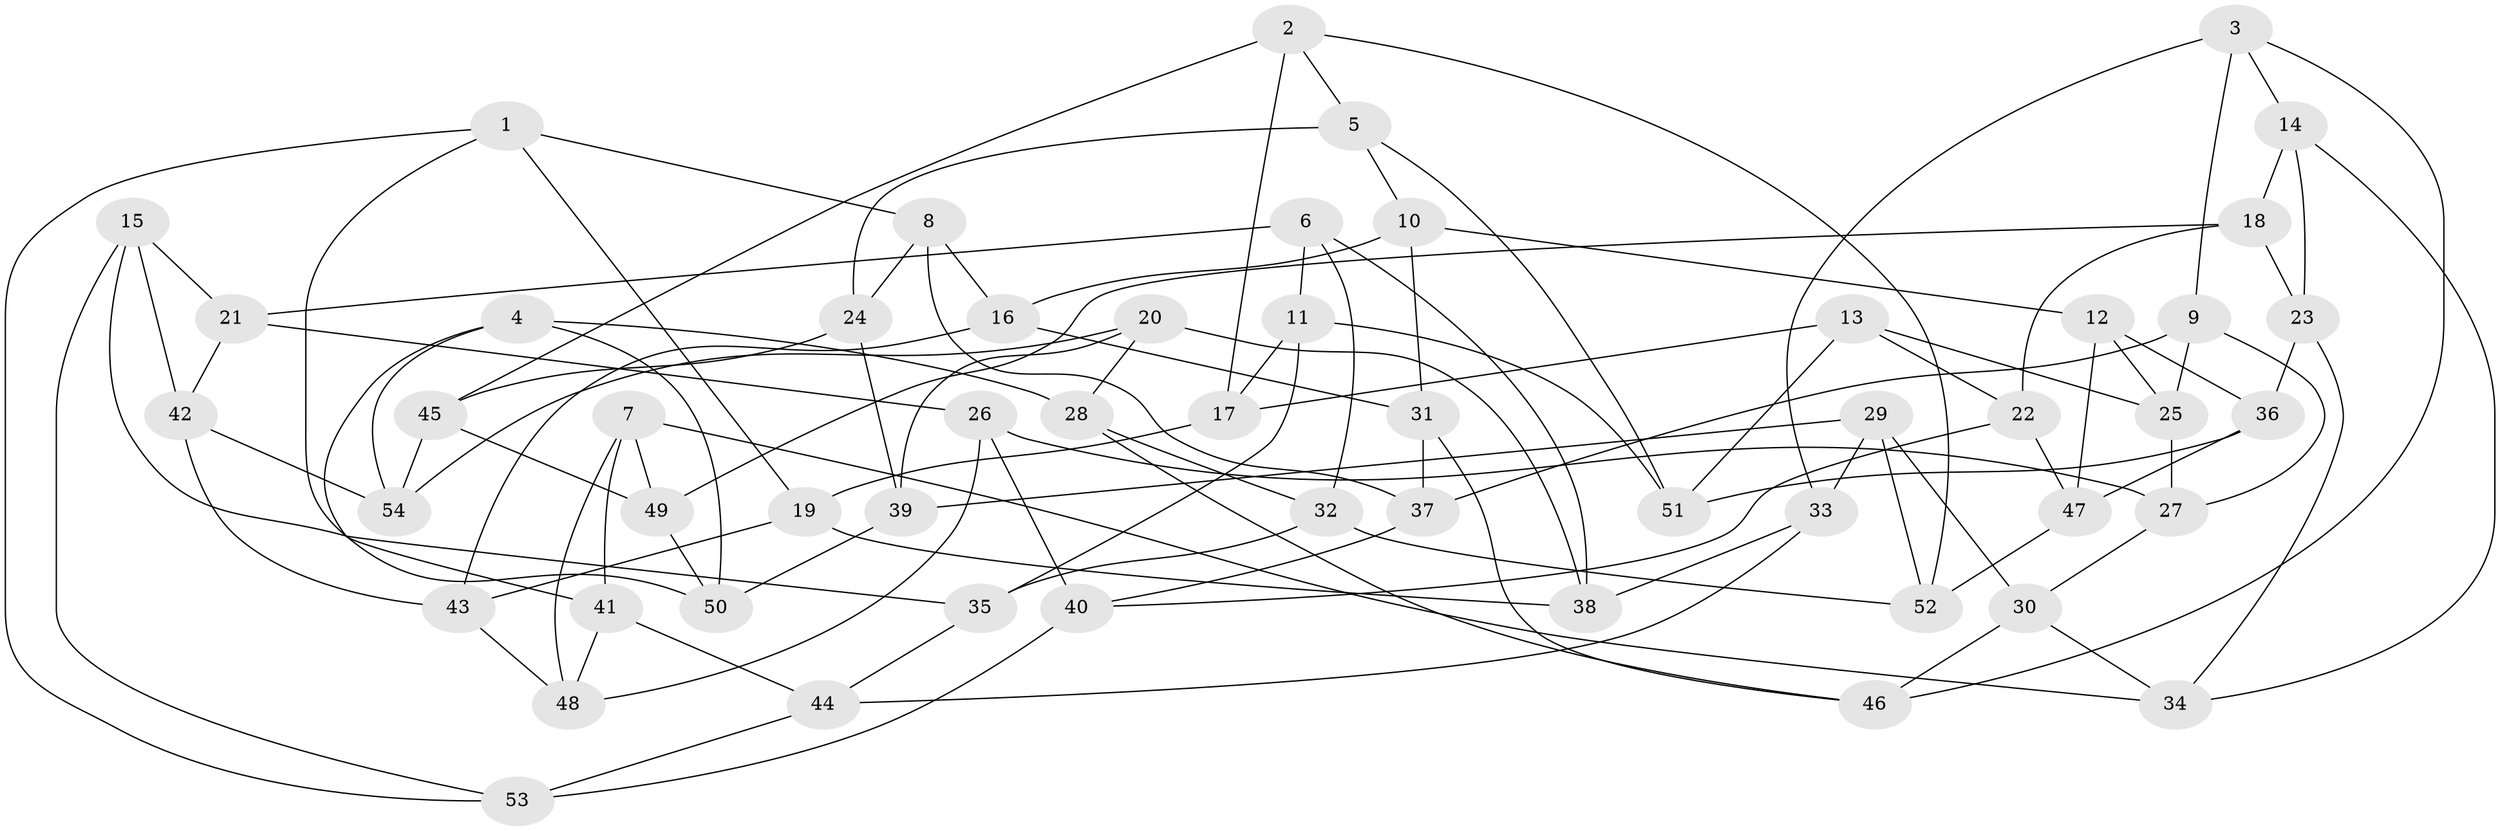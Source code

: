 // coarse degree distribution, {5: 0.1875, 7: 0.0625, 3: 0.25, 4: 0.4375, 8: 0.0625}
// Generated by graph-tools (version 1.1) at 2025/03/03/04/25 22:03:11]
// undirected, 54 vertices, 108 edges
graph export_dot {
graph [start="1"]
  node [color=gray90,style=filled];
  1;
  2;
  3;
  4;
  5;
  6;
  7;
  8;
  9;
  10;
  11;
  12;
  13;
  14;
  15;
  16;
  17;
  18;
  19;
  20;
  21;
  22;
  23;
  24;
  25;
  26;
  27;
  28;
  29;
  30;
  31;
  32;
  33;
  34;
  35;
  36;
  37;
  38;
  39;
  40;
  41;
  42;
  43;
  44;
  45;
  46;
  47;
  48;
  49;
  50;
  51;
  52;
  53;
  54;
  1 -- 53;
  1 -- 8;
  1 -- 50;
  1 -- 19;
  2 -- 17;
  2 -- 5;
  2 -- 52;
  2 -- 45;
  3 -- 14;
  3 -- 33;
  3 -- 46;
  3 -- 9;
  4 -- 28;
  4 -- 50;
  4 -- 54;
  4 -- 41;
  5 -- 10;
  5 -- 24;
  5 -- 51;
  6 -- 32;
  6 -- 38;
  6 -- 11;
  6 -- 21;
  7 -- 49;
  7 -- 48;
  7 -- 41;
  7 -- 34;
  8 -- 16;
  8 -- 24;
  8 -- 37;
  9 -- 27;
  9 -- 37;
  9 -- 25;
  10 -- 31;
  10 -- 16;
  10 -- 12;
  11 -- 17;
  11 -- 35;
  11 -- 51;
  12 -- 25;
  12 -- 36;
  12 -- 47;
  13 -- 22;
  13 -- 51;
  13 -- 25;
  13 -- 17;
  14 -- 18;
  14 -- 23;
  14 -- 34;
  15 -- 21;
  15 -- 35;
  15 -- 42;
  15 -- 53;
  16 -- 31;
  16 -- 43;
  17 -- 19;
  18 -- 23;
  18 -- 22;
  18 -- 49;
  19 -- 43;
  19 -- 38;
  20 -- 38;
  20 -- 54;
  20 -- 39;
  20 -- 28;
  21 -- 42;
  21 -- 26;
  22 -- 47;
  22 -- 40;
  23 -- 36;
  23 -- 34;
  24 -- 39;
  24 -- 45;
  25 -- 27;
  26 -- 48;
  26 -- 27;
  26 -- 40;
  27 -- 30;
  28 -- 32;
  28 -- 46;
  29 -- 39;
  29 -- 30;
  29 -- 52;
  29 -- 33;
  30 -- 34;
  30 -- 46;
  31 -- 37;
  31 -- 46;
  32 -- 52;
  32 -- 35;
  33 -- 38;
  33 -- 44;
  35 -- 44;
  36 -- 51;
  36 -- 47;
  37 -- 40;
  39 -- 50;
  40 -- 53;
  41 -- 44;
  41 -- 48;
  42 -- 54;
  42 -- 43;
  43 -- 48;
  44 -- 53;
  45 -- 49;
  45 -- 54;
  47 -- 52;
  49 -- 50;
}
